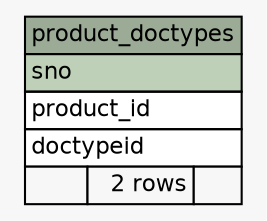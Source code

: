 // dot 2.2.1 on Windows 10 10.0
// SchemaSpy rev 590
digraph "product_doctypes" {
  graph [
    rankdir="RL"
    bgcolor="#f7f7f7"
    nodesep="0.18"
    ranksep="0.46"
    fontname="Helvetica"
    fontsize="11"
  ];
  node [
    fontname="Helvetica"
    fontsize="11"
    shape="plaintext"
  ];
  edge [
    arrowsize="0.8"
  ];
  "product_doctypes" [
    label=<
    <TABLE BORDER="0" CELLBORDER="1" CELLSPACING="0" BGCOLOR="#ffffff">
      <TR><TD COLSPAN="3" BGCOLOR="#9bab96" ALIGN="CENTER">product_doctypes</TD></TR>
      <TR><TD PORT="sno" COLSPAN="3" BGCOLOR="#bed1b8" ALIGN="LEFT">sno</TD></TR>
      <TR><TD PORT="product_id" COLSPAN="3" ALIGN="LEFT">product_id</TD></TR>
      <TR><TD PORT="doctypeid" COLSPAN="3" ALIGN="LEFT">doctypeid</TD></TR>
      <TR><TD ALIGN="LEFT" BGCOLOR="#f7f7f7">  </TD><TD ALIGN="RIGHT" BGCOLOR="#f7f7f7">2 rows</TD><TD ALIGN="RIGHT" BGCOLOR="#f7f7f7">  </TD></TR>
    </TABLE>>
    URL="tables/product_doctypes.html"
    tooltip="product_doctypes"
  ];
}

